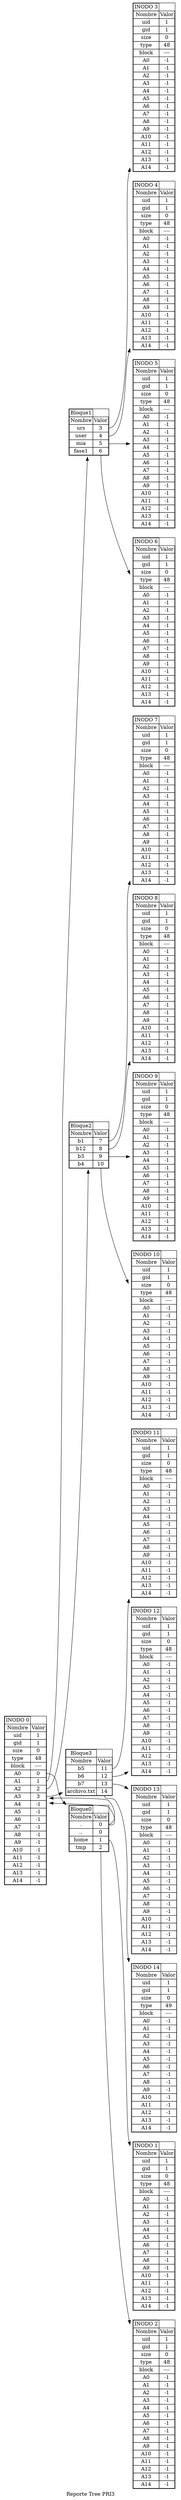 digraph G{
graph [label = "Reporte Tree PRI3"];
node[shape=plaintext]
rankdir=LR
Inodo0[label=<
<table border="1" cellborder="1" cellspacing="0">
<tr><td>INODO 0</td></tr>
<tr><td>Nombre</td><td>Valor</td></tr>
<tr><td>uid</td><td>1</td></tr>
<tr><td>gid</td><td>1</td></tr>
<tr><td>size</td><td>0</td></tr>
<tr><td>type</td><td>48</td></tr>
<tr><td>block</td><td> ---- </td></tr>
<tr><td>A0</td><td PORT="f0">0</td></tr>
<tr><td>A1</td><td PORT="f1">1</td></tr>
<tr><td>A2</td><td PORT="f2">2</td></tr>
<tr><td>A3</td><td PORT="f3">3</td></tr>
<tr><td>A4</td><td>-1</td></tr>
<tr><td>A5</td><td>-1</td></tr>
<tr><td>A6</td><td>-1</td></tr>
<tr><td>A7</td><td>-1</td></tr>
<tr><td>A8</td><td>-1</td></tr>
<tr><td>A9</td><td>-1</td></tr>
<tr><td>A10</td><td>-1</td></tr>
<tr><td>A11</td><td>-1</td></tr>
<tr><td>A12</td><td>-1</td></tr>
<tr><td>A13</td><td>-1</td></tr>
<tr><td>A14</td><td>-1</td></tr>

</table>
>];
Inodo1[label=<
<table border="1" cellborder="1" cellspacing="0">
<tr><td>INODO 1</td></tr>
<tr><td>Nombre</td><td>Valor</td></tr>
<tr><td>uid</td><td>1</td></tr>
<tr><td>gid</td><td>1</td></tr>
<tr><td>size</td><td>0</td></tr>
<tr><td>type</td><td>48</td></tr>
<tr><td>block</td><td> ---- </td></tr>
<tr><td>A0</td><td>-1</td></tr>
<tr><td>A1</td><td>-1</td></tr>
<tr><td>A2</td><td>-1</td></tr>
<tr><td>A3</td><td>-1</td></tr>
<tr><td>A4</td><td>-1</td></tr>
<tr><td>A5</td><td>-1</td></tr>
<tr><td>A6</td><td>-1</td></tr>
<tr><td>A7</td><td>-1</td></tr>
<tr><td>A8</td><td>-1</td></tr>
<tr><td>A9</td><td>-1</td></tr>
<tr><td>A10</td><td>-1</td></tr>
<tr><td>A11</td><td>-1</td></tr>
<tr><td>A12</td><td>-1</td></tr>
<tr><td>A13</td><td>-1</td></tr>
<tr><td>A14</td><td>-1</td></tr>

</table>
>];
Inodo2[label=<
<table border="1" cellborder="1" cellspacing="0">
<tr><td>INODO 2</td></tr>
<tr><td>Nombre</td><td>Valor</td></tr>
<tr><td>uid</td><td>1</td></tr>
<tr><td>gid</td><td>1</td></tr>
<tr><td>size</td><td>0</td></tr>
<tr><td>type</td><td>48</td></tr>
<tr><td>block</td><td> ---- </td></tr>
<tr><td>A0</td><td>-1</td></tr>
<tr><td>A1</td><td>-1</td></tr>
<tr><td>A2</td><td>-1</td></tr>
<tr><td>A3</td><td>-1</td></tr>
<tr><td>A4</td><td>-1</td></tr>
<tr><td>A5</td><td>-1</td></tr>
<tr><td>A6</td><td>-1</td></tr>
<tr><td>A7</td><td>-1</td></tr>
<tr><td>A8</td><td>-1</td></tr>
<tr><td>A9</td><td>-1</td></tr>
<tr><td>A10</td><td>-1</td></tr>
<tr><td>A11</td><td>-1</td></tr>
<tr><td>A12</td><td>-1</td></tr>
<tr><td>A13</td><td>-1</td></tr>
<tr><td>A14</td><td>-1</td></tr>

</table>
>];
Inodo3[label=<
<table border="1" cellborder="1" cellspacing="0">
<tr><td>INODO 3</td></tr>
<tr><td>Nombre</td><td>Valor</td></tr>
<tr><td>uid</td><td>1</td></tr>
<tr><td>gid</td><td>1</td></tr>
<tr><td>size</td><td>0</td></tr>
<tr><td>type</td><td>48</td></tr>
<tr><td>block</td><td> ---- </td></tr>
<tr><td>A0</td><td>-1</td></tr>
<tr><td>A1</td><td>-1</td></tr>
<tr><td>A2</td><td>-1</td></tr>
<tr><td>A3</td><td>-1</td></tr>
<tr><td>A4</td><td>-1</td></tr>
<tr><td>A5</td><td>-1</td></tr>
<tr><td>A6</td><td>-1</td></tr>
<tr><td>A7</td><td>-1</td></tr>
<tr><td>A8</td><td>-1</td></tr>
<tr><td>A9</td><td>-1</td></tr>
<tr><td>A10</td><td>-1</td></tr>
<tr><td>A11</td><td>-1</td></tr>
<tr><td>A12</td><td>-1</td></tr>
<tr><td>A13</td><td>-1</td></tr>
<tr><td>A14</td><td>-1</td></tr>

</table>
>];
Inodo4[label=<
<table border="1" cellborder="1" cellspacing="0">
<tr><td>INODO 4</td></tr>
<tr><td>Nombre</td><td>Valor</td></tr>
<tr><td>uid</td><td>1</td></tr>
<tr><td>gid</td><td>1</td></tr>
<tr><td>size</td><td>0</td></tr>
<tr><td>type</td><td>48</td></tr>
<tr><td>block</td><td> ---- </td></tr>
<tr><td>A0</td><td>-1</td></tr>
<tr><td>A1</td><td>-1</td></tr>
<tr><td>A2</td><td>-1</td></tr>
<tr><td>A3</td><td>-1</td></tr>
<tr><td>A4</td><td>-1</td></tr>
<tr><td>A5</td><td>-1</td></tr>
<tr><td>A6</td><td>-1</td></tr>
<tr><td>A7</td><td>-1</td></tr>
<tr><td>A8</td><td>-1</td></tr>
<tr><td>A9</td><td>-1</td></tr>
<tr><td>A10</td><td>-1</td></tr>
<tr><td>A11</td><td>-1</td></tr>
<tr><td>A12</td><td>-1</td></tr>
<tr><td>A13</td><td>-1</td></tr>
<tr><td>A14</td><td>-1</td></tr>

</table>
>];
Inodo5[label=<
<table border="1" cellborder="1" cellspacing="0">
<tr><td>INODO 5</td></tr>
<tr><td>Nombre</td><td>Valor</td></tr>
<tr><td>uid</td><td>1</td></tr>
<tr><td>gid</td><td>1</td></tr>
<tr><td>size</td><td>0</td></tr>
<tr><td>type</td><td>48</td></tr>
<tr><td>block</td><td> ---- </td></tr>
<tr><td>A0</td><td>-1</td></tr>
<tr><td>A1</td><td>-1</td></tr>
<tr><td>A2</td><td>-1</td></tr>
<tr><td>A3</td><td>-1</td></tr>
<tr><td>A4</td><td>-1</td></tr>
<tr><td>A5</td><td>-1</td></tr>
<tr><td>A6</td><td>-1</td></tr>
<tr><td>A7</td><td>-1</td></tr>
<tr><td>A8</td><td>-1</td></tr>
<tr><td>A9</td><td>-1</td></tr>
<tr><td>A10</td><td>-1</td></tr>
<tr><td>A11</td><td>-1</td></tr>
<tr><td>A12</td><td>-1</td></tr>
<tr><td>A13</td><td>-1</td></tr>
<tr><td>A14</td><td>-1</td></tr>

</table>
>];
Inodo6[label=<
<table border="1" cellborder="1" cellspacing="0">
<tr><td>INODO 6</td></tr>
<tr><td>Nombre</td><td>Valor</td></tr>
<tr><td>uid</td><td>1</td></tr>
<tr><td>gid</td><td>1</td></tr>
<tr><td>size</td><td>0</td></tr>
<tr><td>type</td><td>48</td></tr>
<tr><td>block</td><td> ---- </td></tr>
<tr><td>A0</td><td>-1</td></tr>
<tr><td>A1</td><td>-1</td></tr>
<tr><td>A2</td><td>-1</td></tr>
<tr><td>A3</td><td>-1</td></tr>
<tr><td>A4</td><td>-1</td></tr>
<tr><td>A5</td><td>-1</td></tr>
<tr><td>A6</td><td>-1</td></tr>
<tr><td>A7</td><td>-1</td></tr>
<tr><td>A8</td><td>-1</td></tr>
<tr><td>A9</td><td>-1</td></tr>
<tr><td>A10</td><td>-1</td></tr>
<tr><td>A11</td><td>-1</td></tr>
<tr><td>A12</td><td>-1</td></tr>
<tr><td>A13</td><td>-1</td></tr>
<tr><td>A14</td><td>-1</td></tr>

</table>
>];
Inodo7[label=<
<table border="1" cellborder="1" cellspacing="0">
<tr><td>INODO 7</td></tr>
<tr><td>Nombre</td><td>Valor</td></tr>
<tr><td>uid</td><td>1</td></tr>
<tr><td>gid</td><td>1</td></tr>
<tr><td>size</td><td>0</td></tr>
<tr><td>type</td><td>48</td></tr>
<tr><td>block</td><td> ---- </td></tr>
<tr><td>A0</td><td>-1</td></tr>
<tr><td>A1</td><td>-1</td></tr>
<tr><td>A2</td><td>-1</td></tr>
<tr><td>A3</td><td>-1</td></tr>
<tr><td>A4</td><td>-1</td></tr>
<tr><td>A5</td><td>-1</td></tr>
<tr><td>A6</td><td>-1</td></tr>
<tr><td>A7</td><td>-1</td></tr>
<tr><td>A8</td><td>-1</td></tr>
<tr><td>A9</td><td>-1</td></tr>
<tr><td>A10</td><td>-1</td></tr>
<tr><td>A11</td><td>-1</td></tr>
<tr><td>A12</td><td>-1</td></tr>
<tr><td>A13</td><td>-1</td></tr>
<tr><td>A14</td><td>-1</td></tr>

</table>
>];
Inodo8[label=<
<table border="1" cellborder="1" cellspacing="0">
<tr><td>INODO 8</td></tr>
<tr><td>Nombre</td><td>Valor</td></tr>
<tr><td>uid</td><td>1</td></tr>
<tr><td>gid</td><td>1</td></tr>
<tr><td>size</td><td>0</td></tr>
<tr><td>type</td><td>48</td></tr>
<tr><td>block</td><td> ---- </td></tr>
<tr><td>A0</td><td>-1</td></tr>
<tr><td>A1</td><td>-1</td></tr>
<tr><td>A2</td><td>-1</td></tr>
<tr><td>A3</td><td>-1</td></tr>
<tr><td>A4</td><td>-1</td></tr>
<tr><td>A5</td><td>-1</td></tr>
<tr><td>A6</td><td>-1</td></tr>
<tr><td>A7</td><td>-1</td></tr>
<tr><td>A8</td><td>-1</td></tr>
<tr><td>A9</td><td>-1</td></tr>
<tr><td>A10</td><td>-1</td></tr>
<tr><td>A11</td><td>-1</td></tr>
<tr><td>A12</td><td>-1</td></tr>
<tr><td>A13</td><td>-1</td></tr>
<tr><td>A14</td><td>-1</td></tr>

</table>
>];
Inodo9[label=<
<table border="1" cellborder="1" cellspacing="0">
<tr><td>INODO 9</td></tr>
<tr><td>Nombre</td><td>Valor</td></tr>
<tr><td>uid</td><td>1</td></tr>
<tr><td>gid</td><td>1</td></tr>
<tr><td>size</td><td>0</td></tr>
<tr><td>type</td><td>48</td></tr>
<tr><td>block</td><td> ---- </td></tr>
<tr><td>A0</td><td>-1</td></tr>
<tr><td>A1</td><td>-1</td></tr>
<tr><td>A2</td><td>-1</td></tr>
<tr><td>A3</td><td>-1</td></tr>
<tr><td>A4</td><td>-1</td></tr>
<tr><td>A5</td><td>-1</td></tr>
<tr><td>A6</td><td>-1</td></tr>
<tr><td>A7</td><td>-1</td></tr>
<tr><td>A8</td><td>-1</td></tr>
<tr><td>A9</td><td>-1</td></tr>
<tr><td>A10</td><td>-1</td></tr>
<tr><td>A11</td><td>-1</td></tr>
<tr><td>A12</td><td>-1</td></tr>
<tr><td>A13</td><td>-1</td></tr>
<tr><td>A14</td><td>-1</td></tr>

</table>
>];
Inodo10[label=<
<table border="1" cellborder="1" cellspacing="0">
<tr><td>INODO 10</td></tr>
<tr><td>Nombre</td><td>Valor</td></tr>
<tr><td>uid</td><td>1</td></tr>
<tr><td>gid</td><td>1</td></tr>
<tr><td>size</td><td>0</td></tr>
<tr><td>type</td><td>48</td></tr>
<tr><td>block</td><td> ---- </td></tr>
<tr><td>A0</td><td>-1</td></tr>
<tr><td>A1</td><td>-1</td></tr>
<tr><td>A2</td><td>-1</td></tr>
<tr><td>A3</td><td>-1</td></tr>
<tr><td>A4</td><td>-1</td></tr>
<tr><td>A5</td><td>-1</td></tr>
<tr><td>A6</td><td>-1</td></tr>
<tr><td>A7</td><td>-1</td></tr>
<tr><td>A8</td><td>-1</td></tr>
<tr><td>A9</td><td>-1</td></tr>
<tr><td>A10</td><td>-1</td></tr>
<tr><td>A11</td><td>-1</td></tr>
<tr><td>A12</td><td>-1</td></tr>
<tr><td>A13</td><td>-1</td></tr>
<tr><td>A14</td><td>-1</td></tr>

</table>
>];
Inodo11[label=<
<table border="1" cellborder="1" cellspacing="0">
<tr><td>INODO 11</td></tr>
<tr><td>Nombre</td><td>Valor</td></tr>
<tr><td>uid</td><td>1</td></tr>
<tr><td>gid</td><td>1</td></tr>
<tr><td>size</td><td>0</td></tr>
<tr><td>type</td><td>48</td></tr>
<tr><td>block</td><td> ---- </td></tr>
<tr><td>A0</td><td>-1</td></tr>
<tr><td>A1</td><td>-1</td></tr>
<tr><td>A2</td><td>-1</td></tr>
<tr><td>A3</td><td>-1</td></tr>
<tr><td>A4</td><td>-1</td></tr>
<tr><td>A5</td><td>-1</td></tr>
<tr><td>A6</td><td>-1</td></tr>
<tr><td>A7</td><td>-1</td></tr>
<tr><td>A8</td><td>-1</td></tr>
<tr><td>A9</td><td>-1</td></tr>
<tr><td>A10</td><td>-1</td></tr>
<tr><td>A11</td><td>-1</td></tr>
<tr><td>A12</td><td>-1</td></tr>
<tr><td>A13</td><td>-1</td></tr>
<tr><td>A14</td><td>-1</td></tr>

</table>
>];
Inodo12[label=<
<table border="1" cellborder="1" cellspacing="0">
<tr><td>INODO 12</td></tr>
<tr><td>Nombre</td><td>Valor</td></tr>
<tr><td>uid</td><td>1</td></tr>
<tr><td>gid</td><td>1</td></tr>
<tr><td>size</td><td>0</td></tr>
<tr><td>type</td><td>48</td></tr>
<tr><td>block</td><td> ---- </td></tr>
<tr><td>A0</td><td>-1</td></tr>
<tr><td>A1</td><td>-1</td></tr>
<tr><td>A2</td><td>-1</td></tr>
<tr><td>A3</td><td>-1</td></tr>
<tr><td>A4</td><td>-1</td></tr>
<tr><td>A5</td><td>-1</td></tr>
<tr><td>A6</td><td>-1</td></tr>
<tr><td>A7</td><td>-1</td></tr>
<tr><td>A8</td><td>-1</td></tr>
<tr><td>A9</td><td>-1</td></tr>
<tr><td>A10</td><td>-1</td></tr>
<tr><td>A11</td><td>-1</td></tr>
<tr><td>A12</td><td>-1</td></tr>
<tr><td>A13</td><td>-1</td></tr>
<tr><td>A14</td><td>-1</td></tr>

</table>
>];
Inodo13[label=<
<table border="1" cellborder="1" cellspacing="0">
<tr><td>INODO 13</td></tr>
<tr><td>Nombre</td><td>Valor</td></tr>
<tr><td>uid</td><td>1</td></tr>
<tr><td>gid</td><td>1</td></tr>
<tr><td>size</td><td>0</td></tr>
<tr><td>type</td><td>48</td></tr>
<tr><td>block</td><td> ---- </td></tr>
<tr><td>A0</td><td>-1</td></tr>
<tr><td>A1</td><td>-1</td></tr>
<tr><td>A2</td><td>-1</td></tr>
<tr><td>A3</td><td>-1</td></tr>
<tr><td>A4</td><td>-1</td></tr>
<tr><td>A5</td><td>-1</td></tr>
<tr><td>A6</td><td>-1</td></tr>
<tr><td>A7</td><td>-1</td></tr>
<tr><td>A8</td><td>-1</td></tr>
<tr><td>A9</td><td>-1</td></tr>
<tr><td>A10</td><td>-1</td></tr>
<tr><td>A11</td><td>-1</td></tr>
<tr><td>A12</td><td>-1</td></tr>
<tr><td>A13</td><td>-1</td></tr>
<tr><td>A14</td><td>-1</td></tr>

</table>
>];
Inodo14[label=<
<table border="1" cellborder="1" cellspacing="0">
<tr><td>INODO 14</td></tr>
<tr><td>Nombre</td><td>Valor</td></tr>
<tr><td>uid</td><td>1</td></tr>
<tr><td>gid</td><td>1</td></tr>
<tr><td>size</td><td>0</td></tr>
<tr><td>type</td><td>49</td></tr>
<tr><td>block</td><td> ---- </td></tr>
<tr><td>A0</td><td>-1</td></tr>
<tr><td>A1</td><td>-1</td></tr>
<tr><td>A2</td><td>-1</td></tr>
<tr><td>A3</td><td>-1</td></tr>
<tr><td>A4</td><td>-1</td></tr>
<tr><td>A5</td><td>-1</td></tr>
<tr><td>A6</td><td>-1</td></tr>
<tr><td>A7</td><td>-1</td></tr>
<tr><td>A8</td><td>-1</td></tr>
<tr><td>A9</td><td>-1</td></tr>
<tr><td>A10</td><td>-1</td></tr>
<tr><td>A11</td><td>-1</td></tr>
<tr><td>A12</td><td>-1</td></tr>
<tr><td>A13</td><td>-1</td></tr>
<tr><td>A14</td><td>-1</td></tr>

</table>
>];
Block0[label=<
<table border="1" cellborder="1" cellspacing="0">
<tr><td>Bloque0</td></tr>
<tr><td>Nombre</td><td>Valor</td></tr>
<tr><td>.</td><td PORT="f0">0</td></tr>
<tr><td>..</td><td PORT="f0">0</td></tr>
<tr><td>home</td><td PORT="f1">1</td></tr>
<tr><td>tmp</td><td PORT="f2">2</td></tr>

</table>
>];
Block1[label=<
<table border="1" cellborder="1" cellspacing="0">
<tr><td>Bloque1</td></tr>
<tr><td>Nombre</td><td>Valor</td></tr>
<tr><td>urs</td><td PORT="f3">3</td></tr>
<tr><td>user</td><td PORT="f4">4</td></tr>
<tr><td>mia</td><td PORT="f5">5</td></tr>
<tr><td>fase1</td><td PORT="f6">6</td></tr>

</table>
>];
Block2[label=<
<table border="1" cellborder="1" cellspacing="0">
<tr><td>Bloque2</td></tr>
<tr><td>Nombre</td><td>Valor</td></tr>
<tr><td>b1</td><td PORT="f7">7</td></tr>
<tr><td>b12</td><td PORT="f8">8</td></tr>
<tr><td>b3</td><td PORT="f9">9</td></tr>
<tr><td>b4</td><td PORT="f10">10</td></tr>

</table>
>];
Block3[label=<
<table border="1" cellborder="1" cellspacing="0">
<tr><td>Bloque3</td></tr>
<tr><td>Nombre</td><td>Valor</td></tr>
<tr><td>b5</td><td PORT="f11">11</td></tr>
<tr><td>b6</td><td PORT="f12">12</td></tr>
<tr><td>b7</td><td PORT="f13">13</td></tr>
<tr><td>archivo.txt</td><td PORT="f14">14</td></tr>

</table>
>];
Inodo0:f0 -> Block0; 
Inodo0:f1 -> Block1; 
Inodo0:f2 -> Block2; 
Inodo0:f3 -> Block3; 
Block0:f0 -> Inodo0; 
Block0:f0 -> Inodo0; 
Block0:f1 -> Inodo1; 
Block0:f2 -> Inodo2; 
Block1:f3 -> Inodo3; 
Block1:f4 -> Inodo4; 
Block1:f5 -> Inodo5; 
Block1:f6 -> Inodo6; 
Block2:f7 -> Inodo7; 
Block2:f8 -> Inodo8; 
Block2:f9 -> Inodo9; 
Block2:f10 -> Inodo10; 
Block3:f11 -> Inodo11; 
Block3:f12 -> Inodo12; 
Block3:f13 -> Inodo13; 
Block3:f14 -> Inodo14; 
}
